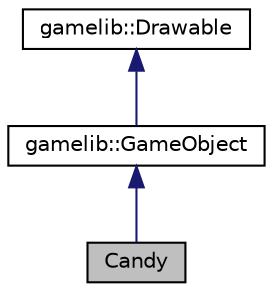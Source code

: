 digraph "Candy"
{
  edge [fontname="Helvetica",fontsize="10",labelfontname="Helvetica",labelfontsize="10"];
  node [fontname="Helvetica",fontsize="10",shape=record];
  Node3 [label="Candy",height=0.2,width=0.4,color="black", fillcolor="grey75", style="filled", fontcolor="black"];
  Node4 -> Node3 [dir="back",color="midnightblue",fontsize="10",style="solid",fontname="Helvetica"];
  Node4 [label="gamelib::GameObject",height=0.2,width=0.4,color="black", fillcolor="white", style="filled",URL="$classgamelib_1_1_game_object.html",tooltip="The base object for all object used with the gamelib game library. "];
  Node5 -> Node4 [dir="back",color="midnightblue",fontsize="10",style="solid",fontname="Helvetica"];
  Node5 [label="gamelib::Drawable",height=0.2,width=0.4,color="black", fillcolor="white", style="filled",URL="$classgamelib_1_1_drawable.html",tooltip="Base class of all Drawable objects in the gamelib library. "];
}
